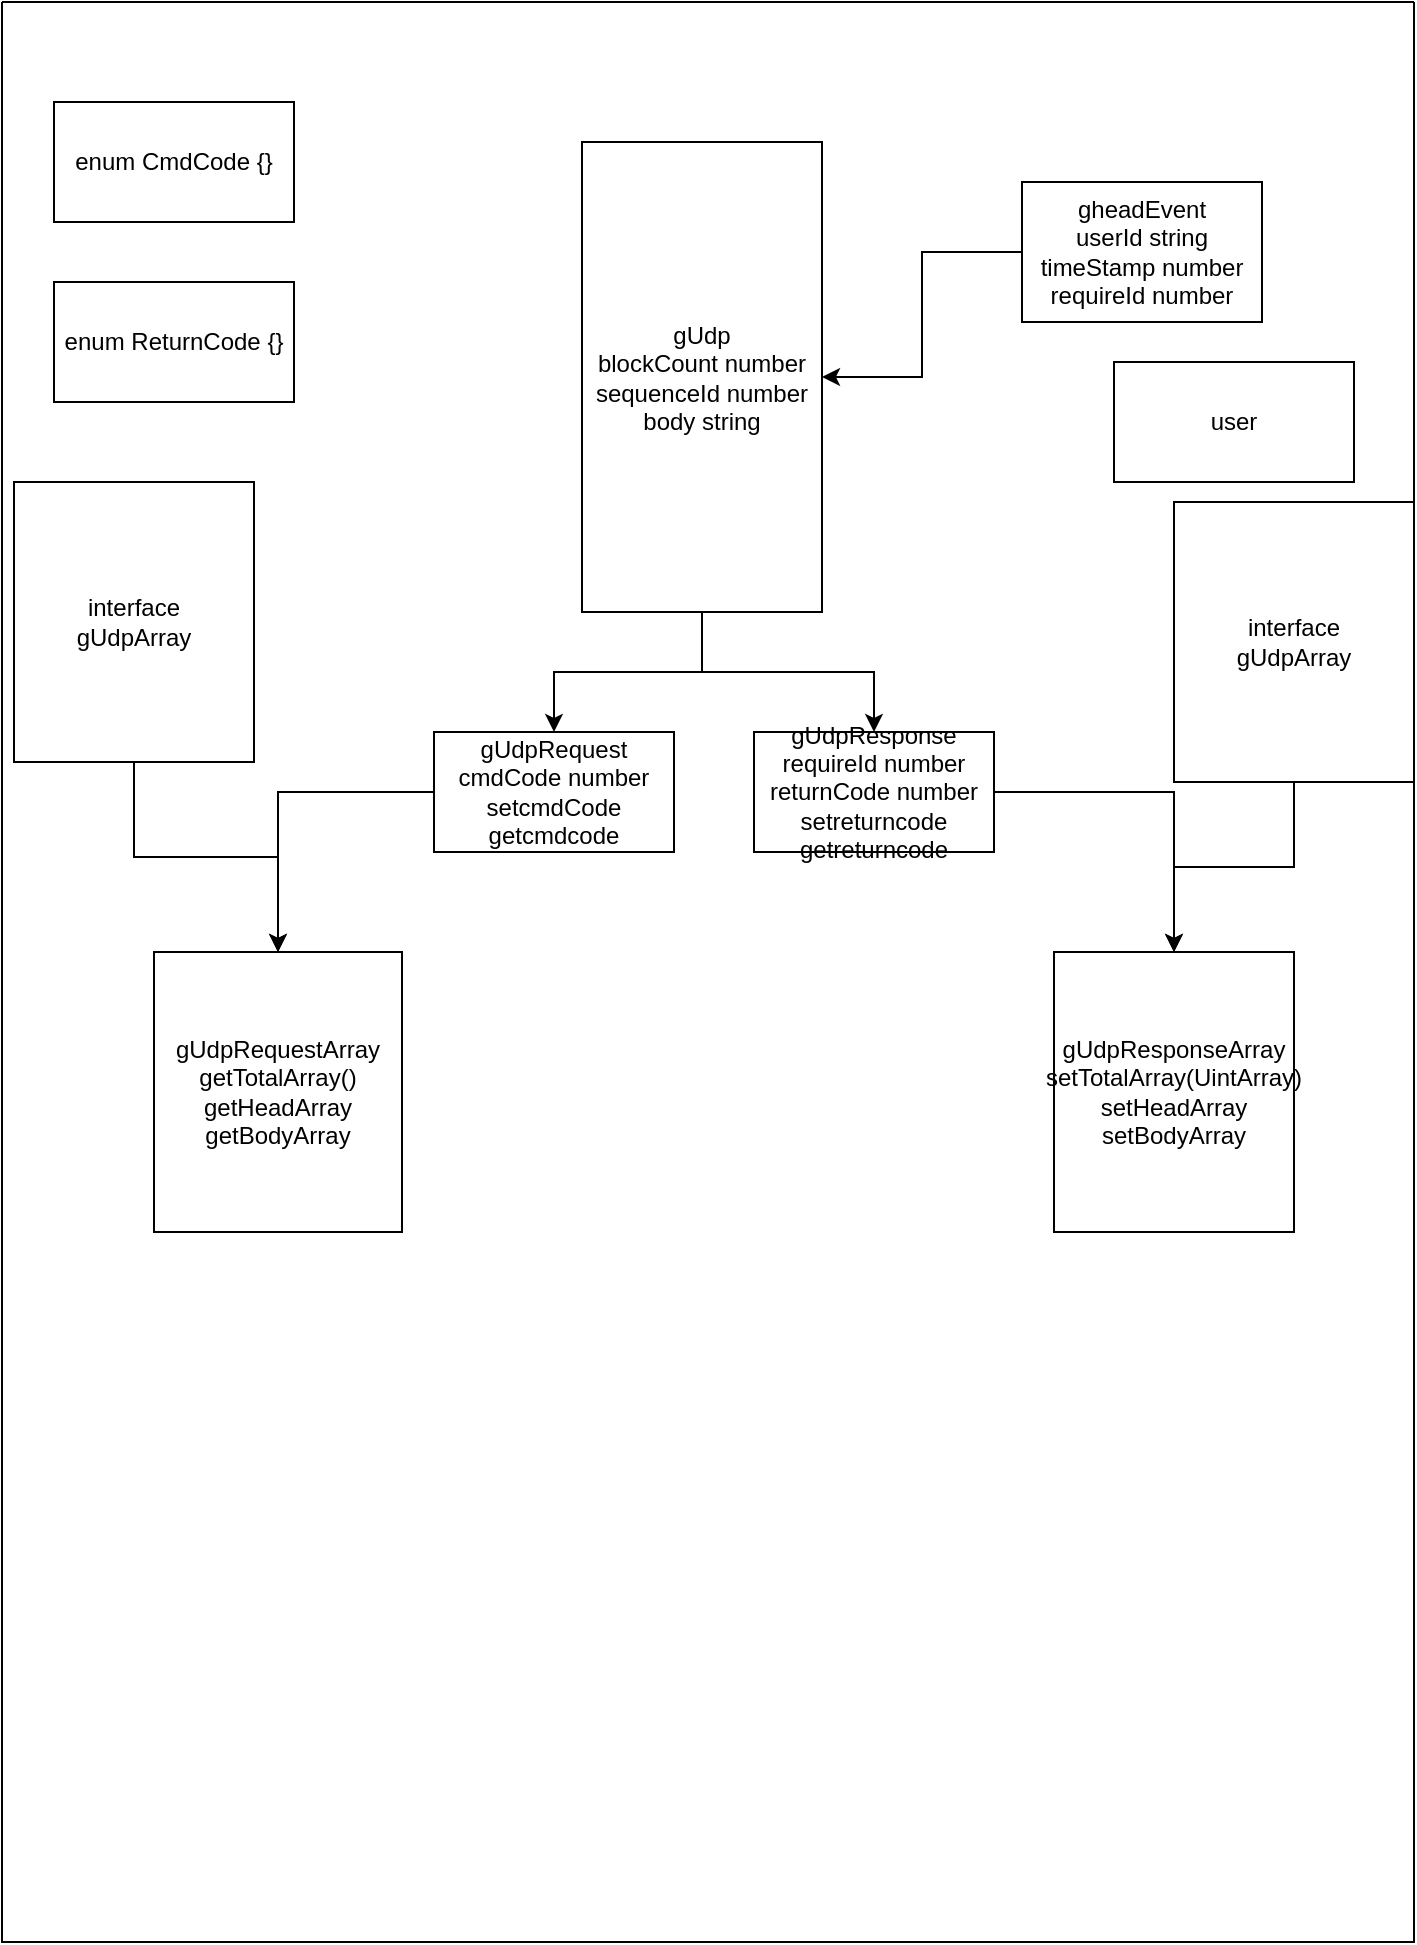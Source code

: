<mxfile version="15.9.6" type="github">
  <diagram id="N8Edi52NSmTYdyOakT1O" name="Page-1">
    <mxGraphModel dx="1874" dy="754" grid="1" gridSize="10" guides="1" tooltips="1" connect="1" arrows="1" fold="1" page="1" pageScale="1" pageWidth="827" pageHeight="1169" math="0" shadow="0">
      <root>
        <mxCell id="0" />
        <mxCell id="1" parent="0" />
        <mxCell id="S61cnKSq_L1cPFYxwROf-4" value="" style="swimlane;startSize=0;" vertex="1" parent="1">
          <mxGeometry x="64" y="40" width="706" height="970" as="geometry" />
        </mxCell>
        <mxCell id="S61cnKSq_L1cPFYxwROf-8" value="user" style="rounded=0;whiteSpace=wrap;html=1;" vertex="1" parent="S61cnKSq_L1cPFYxwROf-4">
          <mxGeometry x="556" y="180" width="120" height="60" as="geometry" />
        </mxCell>
        <mxCell id="S61cnKSq_L1cPFYxwROf-32" style="edgeStyle=orthogonalEdgeStyle;rounded=0;orthogonalLoop=1;jettySize=auto;html=1;" edge="1" parent="S61cnKSq_L1cPFYxwROf-4" source="S61cnKSq_L1cPFYxwROf-9" target="S61cnKSq_L1cPFYxwROf-31">
          <mxGeometry relative="1" as="geometry" />
        </mxCell>
        <mxCell id="S61cnKSq_L1cPFYxwROf-9" value="interface&lt;br&gt;gUdpArray" style="rounded=0;whiteSpace=wrap;html=1;" vertex="1" parent="S61cnKSq_L1cPFYxwROf-4">
          <mxGeometry x="6" y="240" width="120" height="140" as="geometry" />
        </mxCell>
        <mxCell id="S61cnKSq_L1cPFYxwROf-43" style="edgeStyle=orthogonalEdgeStyle;rounded=0;orthogonalLoop=1;jettySize=auto;html=1;entryX=1;entryY=0.5;entryDx=0;entryDy=0;" edge="1" parent="S61cnKSq_L1cPFYxwROf-4" source="S61cnKSq_L1cPFYxwROf-10" target="ttSso2FikDegnhqfddx3-4">
          <mxGeometry relative="1" as="geometry" />
        </mxCell>
        <mxCell id="S61cnKSq_L1cPFYxwROf-10" value="gheadEvent&lt;br&gt;userId string&lt;br&gt;timeStamp number&lt;br&gt;requireId number" style="rounded=0;whiteSpace=wrap;html=1;" vertex="1" parent="S61cnKSq_L1cPFYxwROf-4">
          <mxGeometry x="510" y="90" width="120" height="70" as="geometry" />
        </mxCell>
        <mxCell id="S61cnKSq_L1cPFYxwROf-34" style="edgeStyle=orthogonalEdgeStyle;rounded=0;orthogonalLoop=1;jettySize=auto;html=1;" edge="1" parent="S61cnKSq_L1cPFYxwROf-4" source="ttSso2FikDegnhqfddx3-4" target="S61cnKSq_L1cPFYxwROf-25">
          <mxGeometry relative="1" as="geometry" />
        </mxCell>
        <mxCell id="S61cnKSq_L1cPFYxwROf-35" style="edgeStyle=orthogonalEdgeStyle;rounded=0;orthogonalLoop=1;jettySize=auto;html=1;" edge="1" parent="S61cnKSq_L1cPFYxwROf-4" source="ttSso2FikDegnhqfddx3-4" target="S61cnKSq_L1cPFYxwROf-27">
          <mxGeometry relative="1" as="geometry" />
        </mxCell>
        <mxCell id="ttSso2FikDegnhqfddx3-4" value="gUdp&lt;br&gt;blockCount number&lt;br&gt;sequenceId number&lt;br&gt;body string" style="rounded=0;whiteSpace=wrap;html=1;" parent="S61cnKSq_L1cPFYxwROf-4" vertex="1">
          <mxGeometry x="290" y="70" width="120" height="235" as="geometry" />
        </mxCell>
        <mxCell id="S61cnKSq_L1cPFYxwROf-33" style="edgeStyle=orthogonalEdgeStyle;rounded=0;orthogonalLoop=1;jettySize=auto;html=1;entryX=0.5;entryY=0;entryDx=0;entryDy=0;" edge="1" parent="S61cnKSq_L1cPFYxwROf-4" source="S61cnKSq_L1cPFYxwROf-25" target="S61cnKSq_L1cPFYxwROf-31">
          <mxGeometry relative="1" as="geometry" />
        </mxCell>
        <mxCell id="S61cnKSq_L1cPFYxwROf-25" value="&lt;span&gt;gUdpRequest&lt;/span&gt;&lt;span&gt;&lt;br&gt;cmdCode number&lt;br&gt;setcmdCode&lt;br&gt;getcmdcode&lt;br&gt;&lt;/span&gt;" style="rounded=0;whiteSpace=wrap;html=1;" vertex="1" parent="S61cnKSq_L1cPFYxwROf-4">
          <mxGeometry x="216" y="365" width="120" height="60" as="geometry" />
        </mxCell>
        <mxCell id="S61cnKSq_L1cPFYxwROf-37" style="edgeStyle=orthogonalEdgeStyle;rounded=0;orthogonalLoop=1;jettySize=auto;html=1;entryX=0.5;entryY=0;entryDx=0;entryDy=0;" edge="1" parent="S61cnKSq_L1cPFYxwROf-4" source="S61cnKSq_L1cPFYxwROf-27" target="S61cnKSq_L1cPFYxwROf-36">
          <mxGeometry relative="1" as="geometry" />
        </mxCell>
        <mxCell id="S61cnKSq_L1cPFYxwROf-27" value="&lt;span&gt;gUdpResponse&lt;br&gt;&lt;/span&gt;requireId number&lt;span&gt;&lt;br&gt;returnCode number&lt;br&gt;setreturncode&lt;br&gt;getreturncode&lt;br&gt;&lt;/span&gt;" style="rounded=0;whiteSpace=wrap;html=1;" vertex="1" parent="S61cnKSq_L1cPFYxwROf-4">
          <mxGeometry x="376" y="365" width="120" height="60" as="geometry" />
        </mxCell>
        <mxCell id="S61cnKSq_L1cPFYxwROf-31" value="gUdpRequestArray&lt;br&gt;getTotalArray()&lt;br&gt;getHeadArray&lt;br&gt;getBodyArray" style="rounded=0;whiteSpace=wrap;html=1;" vertex="1" parent="S61cnKSq_L1cPFYxwROf-4">
          <mxGeometry x="76" y="475" width="124" height="140" as="geometry" />
        </mxCell>
        <mxCell id="S61cnKSq_L1cPFYxwROf-36" value="gUdpResponseArray&lt;br&gt;setTotalArray(UintArray)&lt;br&gt;setHeadArray&lt;br&gt;setBodyArray" style="rounded=0;whiteSpace=wrap;html=1;" vertex="1" parent="S61cnKSq_L1cPFYxwROf-4">
          <mxGeometry x="526" y="475" width="120" height="140" as="geometry" />
        </mxCell>
        <mxCell id="S61cnKSq_L1cPFYxwROf-40" value="enum CmdCode {}" style="rounded=0;whiteSpace=wrap;html=1;" vertex="1" parent="S61cnKSq_L1cPFYxwROf-4">
          <mxGeometry x="26" y="50" width="120" height="60" as="geometry" />
        </mxCell>
        <mxCell id="S61cnKSq_L1cPFYxwROf-41" value="enum ReturnCode {}" style="rounded=0;whiteSpace=wrap;html=1;" vertex="1" parent="S61cnKSq_L1cPFYxwROf-4">
          <mxGeometry x="26" y="140" width="120" height="60" as="geometry" />
        </mxCell>
        <mxCell id="S61cnKSq_L1cPFYxwROf-45" style="edgeStyle=orthogonalEdgeStyle;rounded=0;orthogonalLoop=1;jettySize=auto;html=1;" edge="1" parent="S61cnKSq_L1cPFYxwROf-4" source="S61cnKSq_L1cPFYxwROf-44" target="S61cnKSq_L1cPFYxwROf-36">
          <mxGeometry relative="1" as="geometry" />
        </mxCell>
        <mxCell id="S61cnKSq_L1cPFYxwROf-44" value="interface&lt;br&gt;gUdpArray" style="rounded=0;whiteSpace=wrap;html=1;" vertex="1" parent="S61cnKSq_L1cPFYxwROf-4">
          <mxGeometry x="586" y="250" width="120" height="140" as="geometry" />
        </mxCell>
      </root>
    </mxGraphModel>
  </diagram>
</mxfile>
